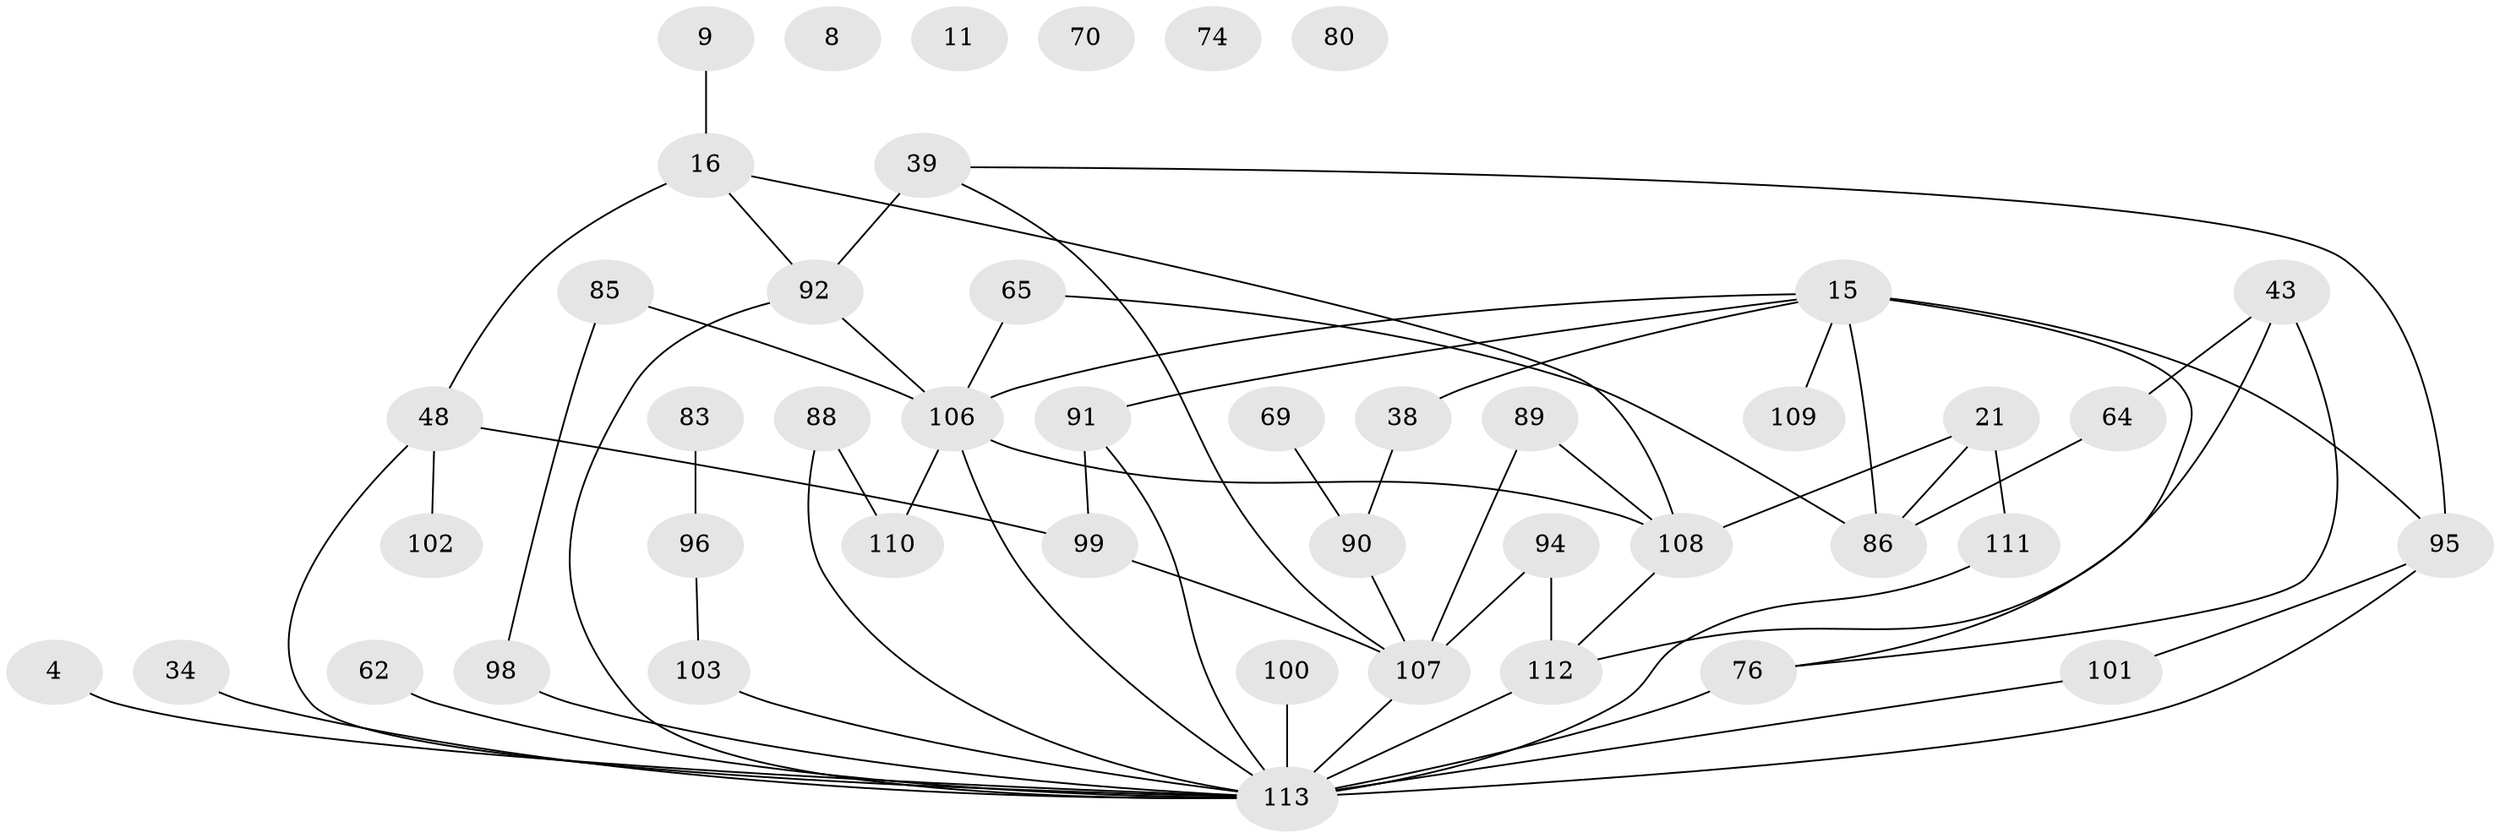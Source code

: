 // original degree distribution, {2: 0.3185840707964602, 1: 0.1592920353982301, 3: 0.2831858407079646, 0: 0.04424778761061947, 8: 0.008849557522123894, 5: 0.08849557522123894, 4: 0.07964601769911504, 6: 0.017699115044247787}
// Generated by graph-tools (version 1.1) at 2025/42/03/04/25 21:42:44]
// undirected, 45 vertices, 61 edges
graph export_dot {
graph [start="1"]
  node [color=gray90,style=filled];
  4;
  8;
  9;
  11;
  15;
  16 [super="+1"];
  21;
  34;
  38;
  39 [super="+20"];
  43;
  48 [super="+31+46"];
  62;
  64 [super="+49"];
  65;
  69;
  70;
  74;
  76 [super="+27"];
  80;
  83;
  85;
  86 [super="+53+71"];
  88 [super="+35"];
  89;
  90 [super="+28"];
  91 [super="+73"];
  92 [super="+81+84+23"];
  94;
  95 [super="+82"];
  96;
  98 [super="+12+42"];
  99;
  100;
  101 [super="+3+79"];
  102;
  103 [super="+67+24"];
  106 [super="+52+56+104"];
  107 [super="+14+40+78"];
  108 [super="+77+66+22"];
  109 [super="+68"];
  110;
  111 [super="+57"];
  112 [super="+33+58+72"];
  113 [super="+97+60+54+105"];
  4 -- 113;
  9 -- 16;
  15 -- 38;
  15 -- 76 [weight=2];
  15 -- 86;
  15 -- 91;
  15 -- 95;
  15 -- 106;
  15 -- 109;
  16 -- 48 [weight=2];
  16 -- 92;
  16 -- 108;
  21 -- 86 [weight=2];
  21 -- 108;
  21 -- 111 [weight=2];
  34 -- 113;
  38 -- 90 [weight=2];
  39 -- 107;
  39 -- 95;
  39 -- 92 [weight=2];
  43 -- 64 [weight=2];
  43 -- 76;
  43 -- 112 [weight=2];
  48 -- 99 [weight=2];
  48 -- 102;
  48 -- 113;
  62 -- 113;
  64 -- 86;
  65 -- 86;
  65 -- 106;
  69 -- 90;
  76 -- 113 [weight=4];
  83 -- 96;
  85 -- 98;
  85 -- 106;
  88 -- 110;
  88 -- 113;
  89 -- 108;
  89 -- 107;
  90 -- 107;
  91 -- 99;
  91 -- 113;
  92 -- 113 [weight=2];
  92 -- 106;
  94 -- 107;
  94 -- 112;
  95 -- 101;
  95 -- 113 [weight=2];
  96 -- 103;
  98 -- 113;
  99 -- 107;
  100 -- 113;
  101 -- 113;
  103 -- 113;
  106 -- 113 [weight=2];
  106 -- 108;
  106 -- 110;
  107 -- 113;
  108 -- 112;
  111 -- 113;
  112 -- 113 [weight=3];
}
